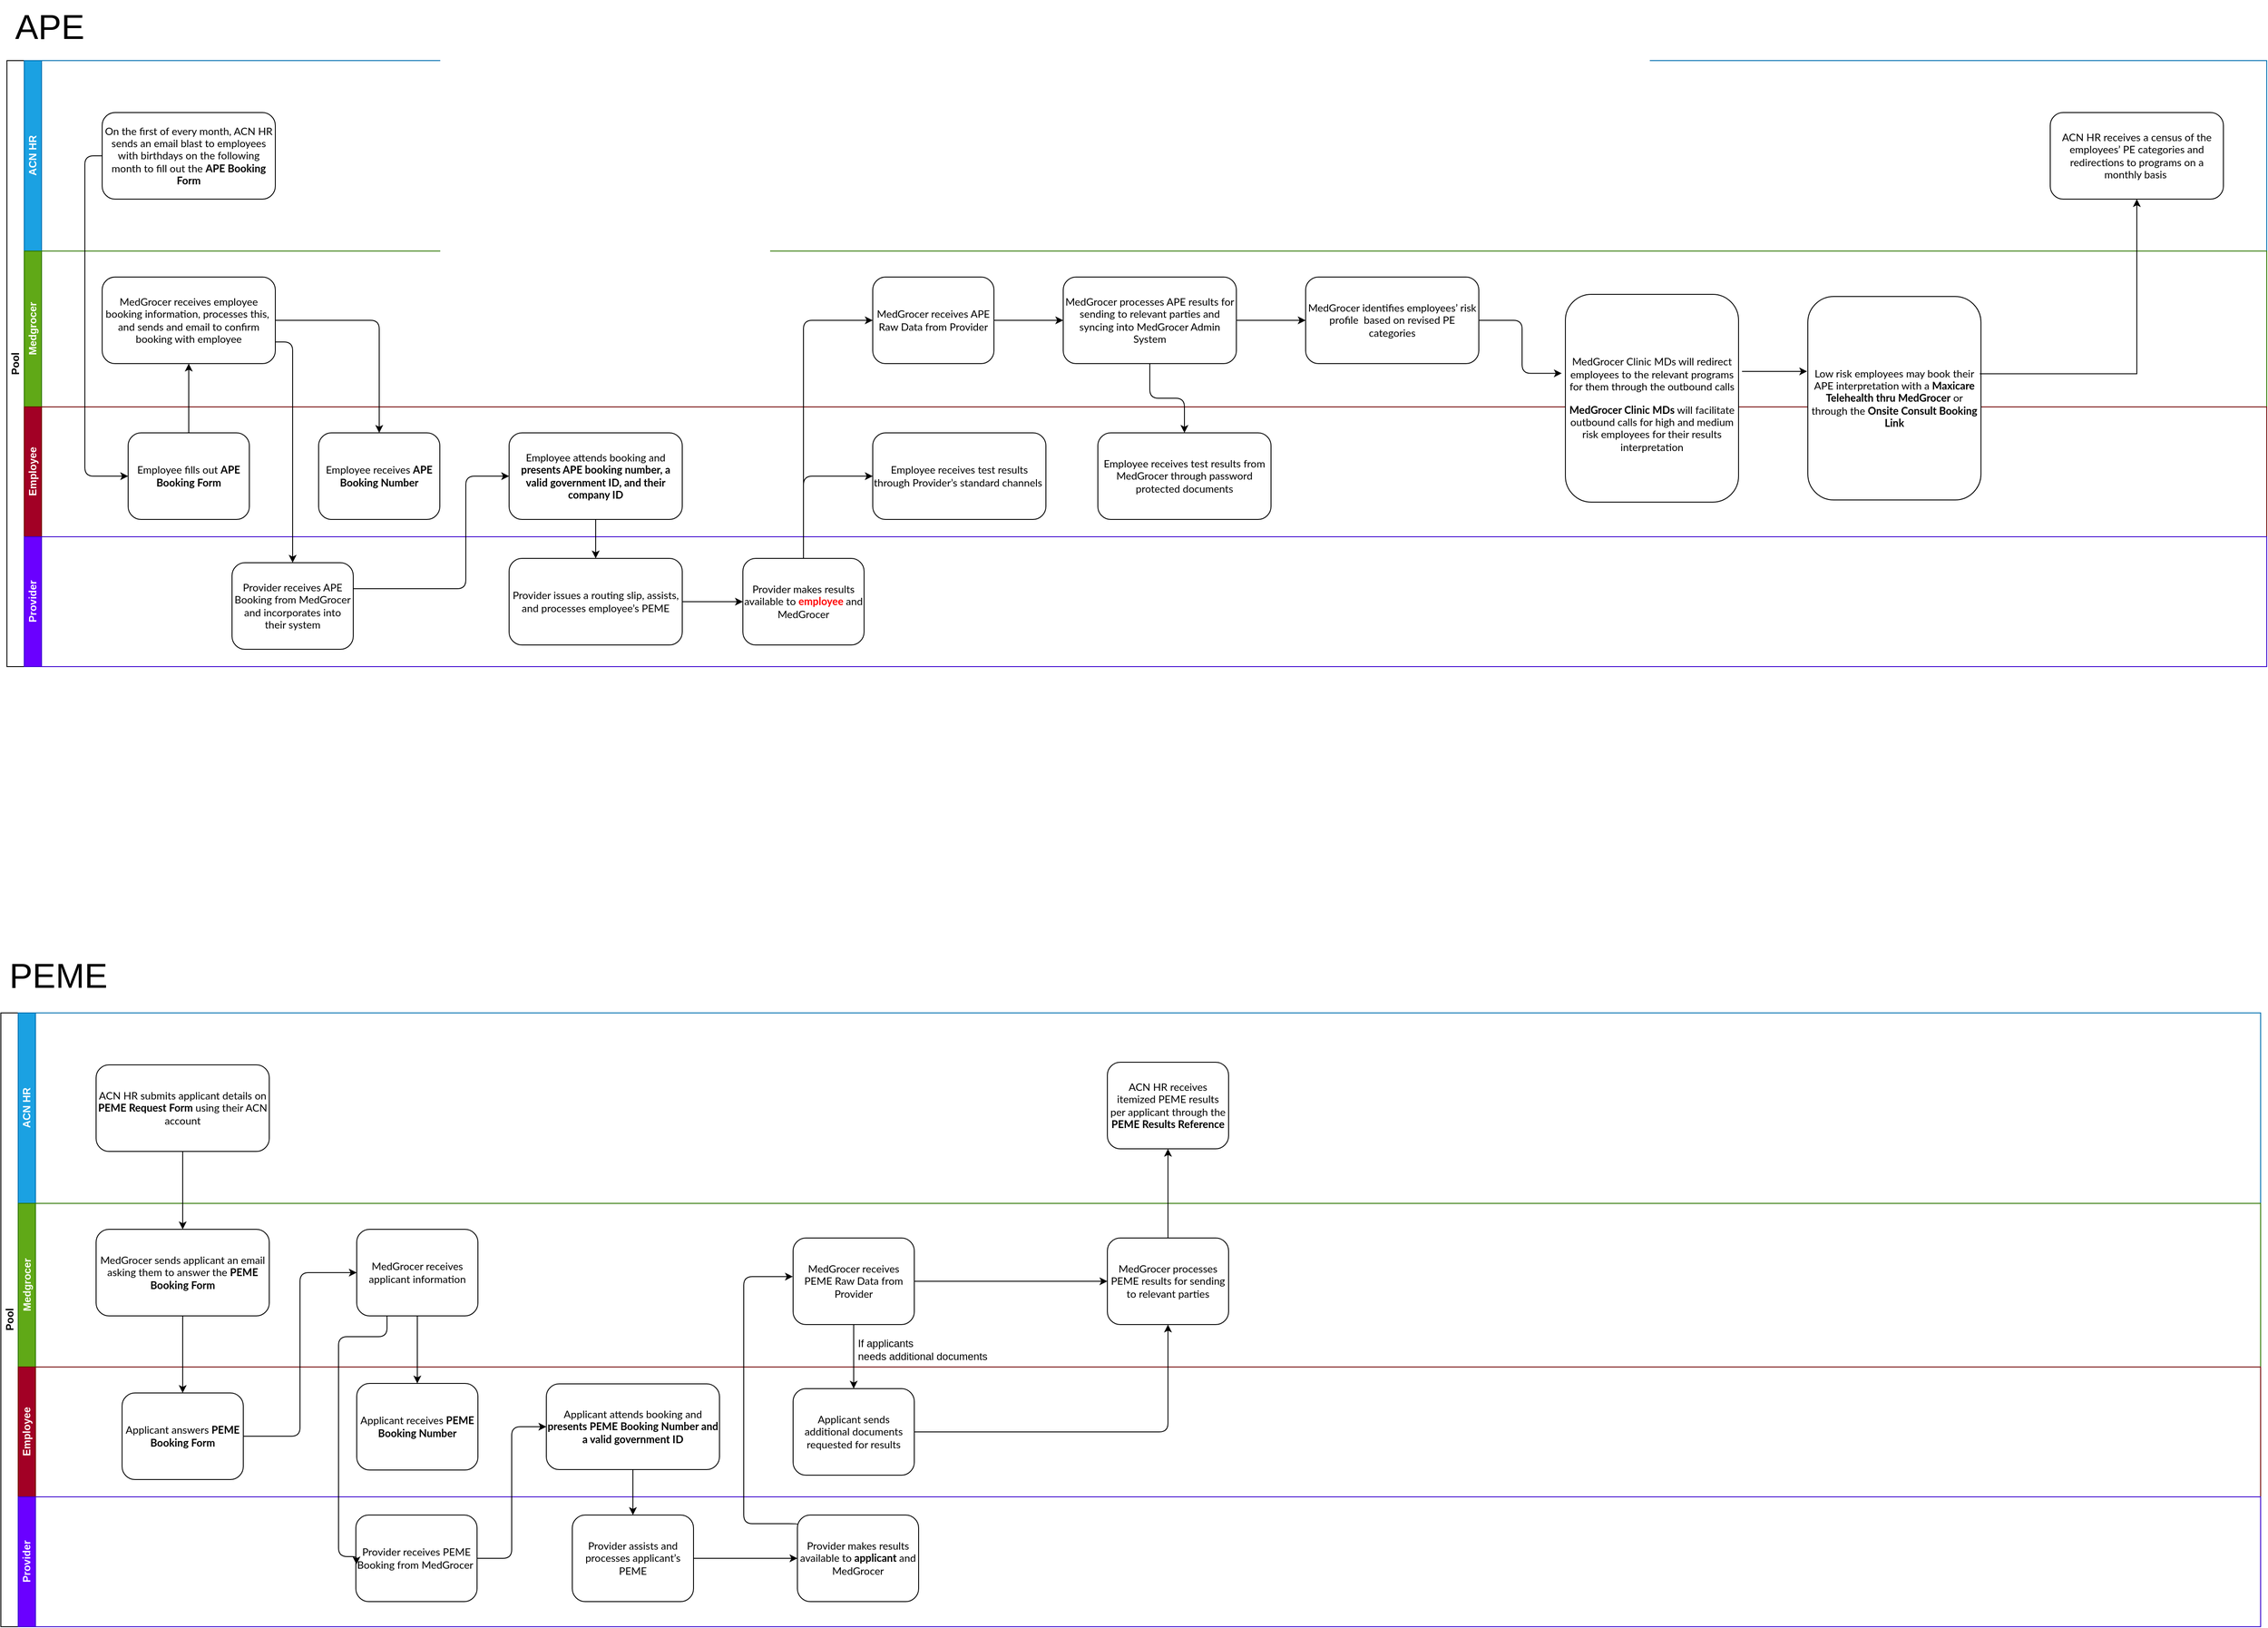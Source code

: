 <mxfile version="22.1.17" type="device">
  <diagram name="Page-1" id="T79jQx63mhFErR72Ngjj">
    <mxGraphModel dx="3471" dy="3274" grid="0" gridSize="10" guides="1" tooltips="1" connect="1" arrows="1" fold="1" page="0" pageScale="1" pageWidth="1100" pageHeight="850" math="0" shadow="0">
      <root>
        <mxCell id="0" />
        <mxCell id="1" parent="0" />
        <mxCell id="1LS25auxxgMVksMe1yez-5" value="Pool" style="swimlane;html=1;childLayout=stackLayout;resizeParent=1;resizeParentMax=0;horizontal=0;startSize=20;horizontalStack=0;whiteSpace=wrap;" vertex="1" parent="1">
          <mxGeometry x="248" y="-425" width="2610" height="700" as="geometry">
            <mxRectangle x="260" y="170" width="40" height="60" as="alternateBounds" />
          </mxGeometry>
        </mxCell>
        <mxCell id="1LS25auxxgMVksMe1yez-6" value="ACN HR" style="swimlane;html=1;startSize=20;horizontal=0;fillColor=#1ba1e2;strokeColor=#006EAF;fontColor=#ffffff;" vertex="1" parent="1LS25auxxgMVksMe1yez-5">
          <mxGeometry x="20" width="2590" height="220" as="geometry" />
        </mxCell>
        <mxCell id="1LS25auxxgMVksMe1yez-15" value="&lt;p style=&quot;line-height:1.2;margin-top:0pt;margin-bottom:0pt;&quot; dir=&quot;ltr&quot;&gt;&lt;/p&gt;&lt;div&gt;&lt;/div&gt;&lt;span style=&quot;font-size: 9pt; font-family: Lato, sans-serif; background-color: transparent; font-variant-numeric: normal; font-variant-east-asian: normal; font-variant-alternates: normal; font-variant-position: normal; vertical-align: baseline;&quot;&gt;On the first of every month, ACN HR sends an email blast to employees with birthdays on the following month to fill out the &lt;/span&gt;&lt;span style=&quot;font-size: 9pt; font-family: Lato, sans-serif; background-color: transparent; font-weight: 700; font-variant-numeric: normal; font-variant-east-asian: normal; font-variant-alternates: normal; font-variant-position: normal; vertical-align: baseline;&quot;&gt;APE Booking Form&lt;/span&gt;&lt;span id=&quot;docs-internal-guid-883c5b11-7fff-81fe-d9ad-dc148331fbba&quot;&gt;&lt;/span&gt;" style="rounded=1;whiteSpace=wrap;html=1;" vertex="1" parent="1LS25auxxgMVksMe1yez-6">
          <mxGeometry x="90" y="60" width="200" height="100" as="geometry" />
        </mxCell>
        <mxCell id="1LS25auxxgMVksMe1yez-45" value="&lt;p style=&quot;line-height:1.2;margin-top:0pt;margin-bottom:0pt;&quot; dir=&quot;ltr&quot;&gt;&lt;/p&gt;&lt;div&gt;&lt;/div&gt;&lt;p style=&quot;line-height:1.2;margin-top:0pt;margin-bottom:0pt;&quot; dir=&quot;ltr&quot;&gt;&lt;/p&gt;&lt;div&gt;&lt;/div&gt;&lt;p style=&quot;line-height:1.2;margin-top:0pt;margin-bottom:0pt;&quot; dir=&quot;ltr&quot;&gt;&lt;/p&gt;&lt;div&gt;&lt;/div&gt;&lt;span style=&quot;font-size: 9pt; font-family: Lato, sans-serif; background-color: transparent; font-variant-numeric: normal; font-variant-east-asian: normal; font-variant-alternates: normal; font-variant-position: normal; vertical-align: baseline;&quot;&gt;ACN HR receives a census of the employees’ PE categories and redirections to programs on a monthly basis&amp;nbsp;&lt;/span&gt;&lt;span id=&quot;docs-internal-guid-883c5b11-7fff-81fe-d9ad-dc148331fbba&quot;&gt;&lt;/span&gt;" style="rounded=1;whiteSpace=wrap;html=1;" vertex="1" parent="1LS25auxxgMVksMe1yez-6">
          <mxGeometry x="2340" y="60" width="200" height="100" as="geometry" />
        </mxCell>
        <mxCell id="1LS25auxxgMVksMe1yez-7" value="Medgrocer&lt;br&gt;" style="swimlane;html=1;startSize=20;horizontal=0;fillColor=#60a917;fontColor=#ffffff;strokeColor=#2D7600;" vertex="1" parent="1LS25auxxgMVksMe1yez-5">
          <mxGeometry x="20" y="220" width="2590" height="180" as="geometry" />
        </mxCell>
        <mxCell id="1LS25auxxgMVksMe1yez-17" value="&lt;p style=&quot;line-height:1.2;margin-top:0pt;margin-bottom:0pt;&quot; dir=&quot;ltr&quot;&gt;&lt;/p&gt;&lt;div&gt;&lt;/div&gt;&lt;p style=&quot;line-height:1.2;margin-top:0pt;margin-bottom:0pt;&quot; dir=&quot;ltr&quot;&gt;&lt;/p&gt;&lt;div&gt;&lt;/div&gt;&lt;p style=&quot;line-height:1.2;margin-top:0pt;margin-bottom:0pt;&quot; dir=&quot;ltr&quot;&gt;&lt;/p&gt;&lt;div&gt;&lt;/div&gt;&lt;span style=&quot;font-size: 9pt; font-family: Lato, sans-serif; background-color: transparent; font-variant-numeric: normal; font-variant-east-asian: normal; font-variant-alternates: normal; font-variant-position: normal; vertical-align: baseline;&quot;&gt;MedGrocer receives employee booking information, processes this,&amp;nbsp; and sends and email to confirm booking with employee&lt;/span&gt;&lt;span id=&quot;docs-internal-guid-883c5b11-7fff-81fe-d9ad-dc148331fbba&quot;&gt;&lt;/span&gt;" style="rounded=1;whiteSpace=wrap;html=1;" vertex="1" parent="1LS25auxxgMVksMe1yez-7">
          <mxGeometry x="90" y="30" width="200" height="100" as="geometry" />
        </mxCell>
        <mxCell id="1LS25auxxgMVksMe1yez-38" style="edgeStyle=orthogonalEdgeStyle;rounded=0;orthogonalLoop=1;jettySize=auto;html=1;entryX=0;entryY=0.5;entryDx=0;entryDy=0;" edge="1" parent="1LS25auxxgMVksMe1yez-7" source="1LS25auxxgMVksMe1yez-33" target="1LS25auxxgMVksMe1yez-34">
          <mxGeometry relative="1" as="geometry" />
        </mxCell>
        <mxCell id="1LS25auxxgMVksMe1yez-33" value="&lt;p style=&quot;line-height:1.2;margin-top:0pt;margin-bottom:0pt;&quot; dir=&quot;ltr&quot;&gt;&lt;/p&gt;&lt;div&gt;&lt;/div&gt;&lt;p style=&quot;line-height:1.2;margin-top:0pt;margin-bottom:0pt;&quot; dir=&quot;ltr&quot;&gt;&lt;/p&gt;&lt;div&gt;&lt;/div&gt;&lt;p style=&quot;line-height:1.2;margin-top:0pt;margin-bottom:0pt;&quot; dir=&quot;ltr&quot;&gt;&lt;/p&gt;&lt;div&gt;&lt;/div&gt;&lt;p style=&quot;line-height:1.2;margin-top:0pt;margin-bottom:0pt;&quot; dir=&quot;ltr&quot;&gt;&lt;/p&gt;&lt;div&gt;&lt;/div&gt;&lt;p style=&quot;line-height:1.2;margin-top:0pt;margin-bottom:0pt;&quot; dir=&quot;ltr&quot;&gt;&lt;/p&gt;&lt;div&gt;&lt;/div&gt;&lt;span style=&quot;font-size: 9pt; font-family: Lato, sans-serif; background-color: transparent; font-variant-numeric: normal; font-variant-east-asian: normal; font-variant-alternates: normal; font-variant-position: normal; vertical-align: baseline;&quot;&gt;MedGrocer receives APE Raw Data from Provider&lt;/span&gt;&lt;span id=&quot;docs-internal-guid-f7be8a03-7fff-7177-c28d-d922c63cb34c&quot;&gt;&lt;br&gt;&lt;/span&gt;" style="rounded=1;whiteSpace=wrap;html=1;" vertex="1" parent="1LS25auxxgMVksMe1yez-7">
          <mxGeometry x="980" y="30" width="140" height="100" as="geometry" />
        </mxCell>
        <mxCell id="1LS25auxxgMVksMe1yez-42" style="edgeStyle=orthogonalEdgeStyle;rounded=0;orthogonalLoop=1;jettySize=auto;html=1;entryX=0;entryY=0.5;entryDx=0;entryDy=0;" edge="1" parent="1LS25auxxgMVksMe1yez-7" source="1LS25auxxgMVksMe1yez-34" target="1LS25auxxgMVksMe1yez-41">
          <mxGeometry relative="1" as="geometry" />
        </mxCell>
        <mxCell id="1LS25auxxgMVksMe1yez-34" value="&lt;p style=&quot;line-height:1.2;margin-top:0pt;margin-bottom:0pt;&quot; dir=&quot;ltr&quot;&gt;&lt;/p&gt;&lt;div&gt;&lt;/div&gt;&lt;span style=&quot;font-size: 9pt; font-family: Lato, sans-serif; background-color: transparent; font-variant-numeric: normal; font-variant-east-asian: normal; font-variant-alternates: normal; font-variant-position: normal; vertical-align: baseline;&quot;&gt;MedGrocer processes APE results for sending to relevant parties and syncing into MedGrocer Admin System&lt;/span&gt;&lt;span id=&quot;docs-internal-guid-883c5b11-7fff-81fe-d9ad-dc148331fbba&quot;&gt;&lt;/span&gt;" style="rounded=1;whiteSpace=wrap;html=1;" vertex="1" parent="1LS25auxxgMVksMe1yez-7">
          <mxGeometry x="1200" y="30" width="200" height="100" as="geometry" />
        </mxCell>
        <mxCell id="1LS25auxxgMVksMe1yez-41" value="&lt;p style=&quot;line-height:1.2;margin-top:0pt;margin-bottom:0pt;&quot; dir=&quot;ltr&quot;&gt;&lt;/p&gt;&lt;div&gt;&lt;/div&gt;&lt;p style=&quot;line-height:1.2;margin-top:0pt;margin-bottom:0pt;&quot; dir=&quot;ltr&quot;&gt;&lt;/p&gt;&lt;div&gt;&lt;/div&gt;&lt;span style=&quot;font-size: 9pt; font-family: Lato, sans-serif; background-color: transparent; font-variant-numeric: normal; font-variant-east-asian: normal; font-variant-alternates: normal; font-variant-position: normal; vertical-align: baseline;&quot;&gt;MedGrocer identifies employees’ risk profile&amp;nbsp; based on revised PE categories&lt;/span&gt;&lt;span id=&quot;docs-internal-guid-883c5b11-7fff-81fe-d9ad-dc148331fbba&quot;&gt;&lt;/span&gt;" style="rounded=1;whiteSpace=wrap;html=1;" vertex="1" parent="1LS25auxxgMVksMe1yez-7">
          <mxGeometry x="1480" y="30" width="200" height="100" as="geometry" />
        </mxCell>
        <mxCell id="1LS25auxxgMVksMe1yez-8" value="Employee" style="swimlane;html=1;startSize=20;horizontal=0;fillColor=#a20025;fontColor=#ffffff;strokeColor=#6F0000;" vertex="1" parent="1LS25auxxgMVksMe1yez-5">
          <mxGeometry x="20" y="400" width="2590" height="150" as="geometry" />
        </mxCell>
        <mxCell id="1LS25auxxgMVksMe1yez-16" value="&lt;p style=&quot;line-height:1.2;margin-top:0pt;margin-bottom:0pt;&quot; dir=&quot;ltr&quot;&gt;&lt;/p&gt;&lt;div&gt;&lt;/div&gt;&lt;p style=&quot;line-height:1.2;margin-top:0pt;margin-bottom:0pt;&quot; dir=&quot;ltr&quot;&gt;&lt;/p&gt;&lt;div&gt;&lt;/div&gt;&lt;span style=&quot;font-size: 9pt; font-family: Lato, sans-serif; background-color: transparent; font-variant-numeric: normal; font-variant-east-asian: normal; font-variant-alternates: normal; font-variant-position: normal; vertical-align: baseline;&quot;&gt;Employee fills out &lt;/span&gt;&lt;span style=&quot;font-size: 9pt; font-family: Lato, sans-serif; background-color: transparent; font-weight: 700; font-variant-numeric: normal; font-variant-east-asian: normal; font-variant-alternates: normal; font-variant-position: normal; vertical-align: baseline;&quot;&gt;APE Booking Form&lt;/span&gt;&lt;span id=&quot;docs-internal-guid-883c5b11-7fff-81fe-d9ad-dc148331fbba&quot;&gt;&lt;/span&gt;" style="rounded=1;whiteSpace=wrap;html=1;" vertex="1" parent="1LS25auxxgMVksMe1yez-8">
          <mxGeometry x="120" y="30" width="140" height="100" as="geometry" />
        </mxCell>
        <mxCell id="1LS25auxxgMVksMe1yez-22" value="&lt;p style=&quot;line-height:1.2;margin-top:0pt;margin-bottom:0pt;&quot; dir=&quot;ltr&quot;&gt;&lt;/p&gt;&lt;div&gt;&lt;/div&gt;&lt;p style=&quot;line-height:1.2;margin-top:0pt;margin-bottom:0pt;&quot; dir=&quot;ltr&quot;&gt;&lt;/p&gt;&lt;div&gt;&lt;/div&gt;&lt;p style=&quot;line-height:1.2;margin-top:0pt;margin-bottom:0pt;&quot; dir=&quot;ltr&quot;&gt;&lt;/p&gt;&lt;div&gt;&lt;/div&gt;&lt;span style=&quot;font-size: 9pt; font-family: Lato, sans-serif; background-color: transparent; font-variant-numeric: normal; font-variant-east-asian: normal; font-variant-alternates: normal; font-variant-position: normal; vertical-align: baseline;&quot;&gt;Employee receives &lt;/span&gt;&lt;span style=&quot;font-size: 9pt; font-family: Lato, sans-serif; background-color: transparent; font-weight: 700; font-variant-numeric: normal; font-variant-east-asian: normal; font-variant-alternates: normal; font-variant-position: normal; vertical-align: baseline;&quot;&gt;APE Booking Number&lt;/span&gt;&lt;span id=&quot;docs-internal-guid-883c5b11-7fff-81fe-d9ad-dc148331fbba&quot;&gt;&lt;/span&gt;" style="rounded=1;whiteSpace=wrap;html=1;" vertex="1" parent="1LS25auxxgMVksMe1yez-8">
          <mxGeometry x="340" y="30" width="140" height="100" as="geometry" />
        </mxCell>
        <mxCell id="1LS25auxxgMVksMe1yez-26" value="&lt;p style=&quot;line-height:1.2;margin-top:0pt;margin-bottom:0pt;&quot; dir=&quot;ltr&quot;&gt;&lt;/p&gt;&lt;div&gt;&lt;/div&gt;&lt;p style=&quot;line-height:1.2;margin-top:0pt;margin-bottom:0pt;&quot; dir=&quot;ltr&quot;&gt;&lt;/p&gt;&lt;div&gt;&lt;/div&gt;&lt;p style=&quot;line-height:1.2;margin-top:0pt;margin-bottom:0pt;&quot; dir=&quot;ltr&quot;&gt;&lt;/p&gt;&lt;div&gt;&lt;/div&gt;&lt;p style=&quot;line-height:1.2;margin-top:0pt;margin-bottom:0pt;&quot; dir=&quot;ltr&quot;&gt;&lt;/p&gt;&lt;div&gt;&lt;/div&gt;&lt;span style=&quot;font-size: 9pt; font-family: Lato, sans-serif; background-color: transparent; font-variant-numeric: normal; font-variant-east-asian: normal; font-variant-alternates: normal; font-variant-position: normal; vertical-align: baseline;&quot;&gt;Employee attends booking and &lt;/span&gt;&lt;span style=&quot;font-size: 9pt; font-family: Lato, sans-serif; background-color: transparent; font-weight: 700; font-variant-numeric: normal; font-variant-east-asian: normal; font-variant-alternates: normal; font-variant-position: normal; vertical-align: baseline;&quot;&gt;presents APE booking number, a valid government ID, and their company ID&lt;/span&gt;&lt;span id=&quot;docs-internal-guid-883c5b11-7fff-81fe-d9ad-dc148331fbba&quot;&gt;&lt;/span&gt;" style="rounded=1;whiteSpace=wrap;html=1;" vertex="1" parent="1LS25auxxgMVksMe1yez-8">
          <mxGeometry x="560" y="30" width="200" height="100" as="geometry" />
        </mxCell>
        <mxCell id="1LS25auxxgMVksMe1yez-32" value="&lt;p style=&quot;line-height:1.2;margin-top:0pt;margin-bottom:0pt;&quot; dir=&quot;ltr&quot;&gt;&lt;/p&gt;&lt;div&gt;&lt;/div&gt;&lt;span style=&quot;font-size: 9pt; font-family: Lato, sans-serif; background-color: transparent; font-variant-numeric: normal; font-variant-east-asian: normal; font-variant-alternates: normal; font-variant-position: normal; vertical-align: baseline;&quot;&gt;Employee receives test results through Provider’s standard channels&amp;nbsp;&lt;/span&gt;&lt;span id=&quot;docs-internal-guid-883c5b11-7fff-81fe-d9ad-dc148331fbba&quot;&gt;&lt;br&gt;&lt;/span&gt;" style="rounded=1;whiteSpace=wrap;html=1;" vertex="1" parent="1LS25auxxgMVksMe1yez-8">
          <mxGeometry x="980" y="30" width="200" height="100" as="geometry" />
        </mxCell>
        <mxCell id="1LS25auxxgMVksMe1yez-35" value="&lt;p style=&quot;line-height:1.2;margin-top:0pt;margin-bottom:0pt;&quot; dir=&quot;ltr&quot;&gt;&lt;/p&gt;&lt;div&gt;&lt;/div&gt;&lt;span style=&quot;font-size: 9pt; font-family: Lato, sans-serif; background-color: transparent; font-variant-numeric: normal; font-variant-east-asian: normal; font-variant-alternates: normal; font-variant-position: normal; vertical-align: baseline;&quot;&gt;Employee receives test results from MedGrocer through password protected documents&lt;/span&gt;&lt;span id=&quot;docs-internal-guid-883c5b11-7fff-81fe-d9ad-dc148331fbba&quot;&gt;&lt;/span&gt;" style="rounded=1;whiteSpace=wrap;html=1;" vertex="1" parent="1LS25auxxgMVksMe1yez-8">
          <mxGeometry x="1240" y="30" width="200" height="100" as="geometry" />
        </mxCell>
        <mxCell id="1LS25auxxgMVksMe1yez-48" style="edgeStyle=orthogonalEdgeStyle;rounded=0;orthogonalLoop=1;jettySize=auto;html=1;exitX=1.02;exitY=0.371;exitDx=0;exitDy=0;exitPerimeter=0;entryX=-0.004;entryY=0.368;entryDx=0;entryDy=0;entryPerimeter=0;" edge="1" parent="1LS25auxxgMVksMe1yez-8" source="1LS25auxxgMVksMe1yez-43" target="1LS25auxxgMVksMe1yez-44">
          <mxGeometry relative="1" as="geometry" />
        </mxCell>
        <mxCell id="1LS25auxxgMVksMe1yez-43" value="&lt;p style=&quot;line-height:1.2;margin-top:0pt;margin-bottom:0pt;&quot; dir=&quot;ltr&quot;&gt;&lt;/p&gt;&lt;div&gt;&lt;/div&gt;&lt;p style=&quot;line-height:1.2;margin-top:0pt;margin-bottom:0pt;&quot; dir=&quot;ltr&quot;&gt;&lt;br&gt;&lt;/p&gt;&lt;p style=&quot;line-height:1.2;margin-top:0pt;margin-bottom:0pt;&quot; dir=&quot;ltr&quot;&gt;&lt;/p&gt;&lt;div&gt;&lt;/div&gt;&lt;span style=&quot;font-size: 9pt; font-family: Lato, sans-serif; background-color: transparent; font-variant-numeric: normal; font-variant-east-asian: normal; font-variant-alternates: normal; font-variant-position: normal; vertical-align: baseline;&quot;&gt;MedGrocer Clinic MDs will redirect employees to the relevant programs for them through the outbound calls&lt;/span&gt;&lt;p&gt;&lt;/p&gt;&lt;span style=&quot;font-size: 9pt; font-family: Lato, sans-serif; background-color: transparent; font-weight: 700; font-variant-numeric: normal; font-variant-east-asian: normal; font-variant-alternates: normal; font-variant-position: normal; vertical-align: baseline;&quot;&gt;MedGrocer Clinic MDs &lt;/span&gt;&lt;span style=&quot;font-size: 9pt; font-family: Lato, sans-serif; background-color: transparent; font-variant-numeric: normal; font-variant-east-asian: normal; font-variant-alternates: normal; font-variant-position: normal; vertical-align: baseline;&quot;&gt;will facilitate outbound calls for high and medium risk employees for their results interpretation&lt;/span&gt;&lt;span id=&quot;docs-internal-guid-883c5b11-7fff-81fe-d9ad-dc148331fbba&quot;&gt;&lt;/span&gt;" style="rounded=1;whiteSpace=wrap;html=1;" vertex="1" parent="1LS25auxxgMVksMe1yez-8">
          <mxGeometry x="1780" y="-130" width="200" height="240" as="geometry" />
        </mxCell>
        <mxCell id="1LS25auxxgMVksMe1yez-44" value="&lt;p style=&quot;line-height:1.2;margin-top:0pt;margin-bottom:0pt;&quot; dir=&quot;ltr&quot;&gt;&lt;/p&gt;&lt;div&gt;&lt;/div&gt;&lt;p style=&quot;line-height:1.2;margin-top:0pt;margin-bottom:0pt;&quot; dir=&quot;ltr&quot;&gt;&lt;/p&gt;&lt;div&gt;&lt;/div&gt;&lt;span style=&quot;font-size: 9pt; font-family: Lato, sans-serif; background-color: transparent; font-variant-numeric: normal; font-variant-east-asian: normal; font-variant-alternates: normal; font-variant-position: normal; vertical-align: baseline;&quot;&gt;Low risk employees may book their APE interpretation with a &lt;/span&gt;&lt;span style=&quot;font-size: 9pt; font-family: Lato, sans-serif; background-color: transparent; font-weight: 700; font-variant-numeric: normal; font-variant-east-asian: normal; font-variant-alternates: normal; font-variant-position: normal; vertical-align: baseline;&quot;&gt;Maxicare Telehealth thru MedGrocer&lt;/span&gt;&lt;span style=&quot;font-size: 9pt; font-family: Lato, sans-serif; background-color: transparent; font-variant-numeric: normal; font-variant-east-asian: normal; font-variant-alternates: normal; font-variant-position: normal; vertical-align: baseline;&quot;&gt; or through the &lt;/span&gt;&lt;span style=&quot;font-size: 9pt; font-family: Lato, sans-serif; background-color: transparent; font-weight: 700; font-variant-numeric: normal; font-variant-east-asian: normal; font-variant-alternates: normal; font-variant-position: normal; vertical-align: baseline;&quot;&gt;Onsite Consult Booking Link&lt;/span&gt;&lt;span id=&quot;docs-internal-guid-883c5b11-7fff-81fe-d9ad-dc148331fbba&quot;&gt;&lt;/span&gt;" style="rounded=1;whiteSpace=wrap;html=1;" vertex="1" parent="1LS25auxxgMVksMe1yez-8">
          <mxGeometry x="2060" y="-127.5" width="200" height="235" as="geometry" />
        </mxCell>
        <mxCell id="1LS25auxxgMVksMe1yez-9" value="Provider" style="swimlane;html=1;startSize=20;horizontal=0;fillColor=#6a00ff;fontColor=#ffffff;strokeColor=#3700CC;" vertex="1" parent="1LS25auxxgMVksMe1yez-5">
          <mxGeometry x="20" y="550" width="2590" height="150" as="geometry" />
        </mxCell>
        <mxCell id="1LS25auxxgMVksMe1yez-24" value="&lt;p style=&quot;line-height:1.2;margin-top:0pt;margin-bottom:0pt;&quot; dir=&quot;ltr&quot;&gt;&lt;/p&gt;&lt;div&gt;&lt;/div&gt;&lt;p style=&quot;line-height:1.2;margin-top:0pt;margin-bottom:0pt;&quot; dir=&quot;ltr&quot;&gt;&lt;/p&gt;&lt;div&gt;&lt;/div&gt;&lt;p style=&quot;line-height:1.2;margin-top:0pt;margin-bottom:0pt;&quot; dir=&quot;ltr&quot;&gt;&lt;/p&gt;&lt;div&gt;&lt;/div&gt;&lt;span style=&quot;font-size: 9pt; font-family: Lato, sans-serif; background-color: transparent; font-variant-numeric: normal; font-variant-east-asian: normal; font-variant-alternates: normal; font-variant-position: normal; vertical-align: baseline;&quot;&gt;Provider receives APE Booking from MedGrocer and incorporates into their system&lt;/span&gt;&lt;span id=&quot;docs-internal-guid-883c5b11-7fff-81fe-d9ad-dc148331fbba&quot;&gt;&lt;/span&gt;" style="rounded=1;whiteSpace=wrap;html=1;" vertex="1" parent="1LS25auxxgMVksMe1yez-9">
          <mxGeometry x="240" y="30" width="140" height="100" as="geometry" />
        </mxCell>
        <mxCell id="1LS25auxxgMVksMe1yez-31" style="edgeStyle=orthogonalEdgeStyle;rounded=0;orthogonalLoop=1;jettySize=auto;html=1;entryX=0;entryY=0.5;entryDx=0;entryDy=0;" edge="1" parent="1LS25auxxgMVksMe1yez-9" source="1LS25auxxgMVksMe1yez-28" target="1LS25auxxgMVksMe1yez-30">
          <mxGeometry relative="1" as="geometry" />
        </mxCell>
        <mxCell id="1LS25auxxgMVksMe1yez-28" value="&lt;p style=&quot;line-height:1.2;margin-top:0pt;margin-bottom:0pt;&quot; dir=&quot;ltr&quot;&gt;&lt;/p&gt;&lt;div&gt;&lt;/div&gt;&lt;p style=&quot;line-height:1.2;margin-top:0pt;margin-bottom:0pt;&quot; dir=&quot;ltr&quot;&gt;&lt;/p&gt;&lt;div&gt;&lt;/div&gt;&lt;p style=&quot;line-height:1.2;margin-top:0pt;margin-bottom:0pt;&quot; dir=&quot;ltr&quot;&gt;&lt;/p&gt;&lt;div&gt;&lt;/div&gt;&lt;p style=&quot;line-height:1.2;margin-top:0pt;margin-bottom:0pt;&quot; dir=&quot;ltr&quot;&gt;&lt;/p&gt;&lt;div&gt;&lt;/div&gt;&lt;p style=&quot;line-height:1.2;margin-top:0pt;margin-bottom:0pt;&quot; dir=&quot;ltr&quot;&gt;&lt;/p&gt;&lt;div&gt;&lt;/div&gt;&lt;span style=&quot;font-size: 9pt; font-family: Lato, sans-serif; background-color: transparent; font-variant-numeric: normal; font-variant-east-asian: normal; font-variant-alternates: normal; font-variant-position: normal; vertical-align: baseline;&quot;&gt;Provider issues a routing slip, assists, and processes employee’s PEME&lt;/span&gt;&lt;span id=&quot;docs-internal-guid-883c5b11-7fff-81fe-d9ad-dc148331fbba&quot;&gt;&lt;br&gt;&lt;/span&gt;" style="rounded=1;whiteSpace=wrap;html=1;" vertex="1" parent="1LS25auxxgMVksMe1yez-9">
          <mxGeometry x="560" y="25" width="200" height="100" as="geometry" />
        </mxCell>
        <mxCell id="1LS25auxxgMVksMe1yez-30" value="&lt;p style=&quot;line-height:1.2;margin-top:0pt;margin-bottom:0pt;&quot; dir=&quot;ltr&quot;&gt;&lt;/p&gt;&lt;div&gt;&lt;/div&gt;&lt;p style=&quot;line-height:1.2;margin-top:0pt;margin-bottom:0pt;&quot; dir=&quot;ltr&quot;&gt;&lt;/p&gt;&lt;div&gt;&lt;/div&gt;&lt;p style=&quot;line-height:1.2;margin-top:0pt;margin-bottom:0pt;&quot; dir=&quot;ltr&quot;&gt;&lt;/p&gt;&lt;div&gt;&lt;/div&gt;&lt;p style=&quot;line-height:1.2;margin-top:0pt;margin-bottom:0pt;&quot; dir=&quot;ltr&quot;&gt;&lt;/p&gt;&lt;div&gt;&lt;/div&gt;&lt;span style=&quot;font-size: 9pt; font-family: Lato, sans-serif; background-color: transparent; font-variant-numeric: normal; font-variant-east-asian: normal; font-variant-alternates: normal; font-variant-position: normal; vertical-align: baseline;&quot;&gt;Provider makes results available to &lt;/span&gt;&lt;span style=&quot;font-size: 9pt; font-family: Lato, sans-serif; color: rgb(255, 0, 0); background-color: transparent; font-weight: 700; font-variant-numeric: normal; font-variant-east-asian: normal; font-variant-alternates: normal; font-variant-position: normal; vertical-align: baseline;&quot;&gt;employee &lt;/span&gt;&lt;span style=&quot;font-size: 9pt; font-family: Lato, sans-serif; background-color: transparent; font-variant-numeric: normal; font-variant-east-asian: normal; font-variant-alternates: normal; font-variant-position: normal; vertical-align: baseline;&quot;&gt;and MedGrocer&lt;/span&gt;" style="rounded=1;whiteSpace=wrap;html=1;" vertex="1" parent="1LS25auxxgMVksMe1yez-9">
          <mxGeometry x="830" y="25" width="140" height="100" as="geometry" />
        </mxCell>
        <mxCell id="1LS25auxxgMVksMe1yez-20" style="edgeStyle=orthogonalEdgeStyle;rounded=1;orthogonalLoop=1;jettySize=auto;html=1;entryX=0;entryY=0.5;entryDx=0;entryDy=0;curved=0;" edge="1" parent="1LS25auxxgMVksMe1yez-5" source="1LS25auxxgMVksMe1yez-15" target="1LS25auxxgMVksMe1yez-16">
          <mxGeometry relative="1" as="geometry">
            <Array as="points">
              <mxPoint x="90" y="110" />
              <mxPoint x="90" y="480" />
            </Array>
          </mxGeometry>
        </mxCell>
        <mxCell id="1LS25auxxgMVksMe1yez-21" style="edgeStyle=orthogonalEdgeStyle;rounded=0;orthogonalLoop=1;jettySize=auto;html=1;entryX=0.5;entryY=1;entryDx=0;entryDy=0;exitX=0.5;exitY=0;exitDx=0;exitDy=0;" edge="1" parent="1LS25auxxgMVksMe1yez-5" source="1LS25auxxgMVksMe1yez-16" target="1LS25auxxgMVksMe1yez-17">
          <mxGeometry relative="1" as="geometry">
            <Array as="points">
              <mxPoint x="210" y="400" />
              <mxPoint x="210" y="400" />
            </Array>
          </mxGeometry>
        </mxCell>
        <mxCell id="1LS25auxxgMVksMe1yez-23" style="edgeStyle=orthogonalEdgeStyle;rounded=1;orthogonalLoop=1;jettySize=auto;html=1;entryX=0.5;entryY=0;entryDx=0;entryDy=0;curved=0;" edge="1" parent="1LS25auxxgMVksMe1yez-5" source="1LS25auxxgMVksMe1yez-17" target="1LS25auxxgMVksMe1yez-22">
          <mxGeometry relative="1" as="geometry" />
        </mxCell>
        <mxCell id="1LS25auxxgMVksMe1yez-25" style="edgeStyle=orthogonalEdgeStyle;rounded=1;orthogonalLoop=1;jettySize=auto;html=1;exitX=1;exitY=0.75;exitDx=0;exitDy=0;entryX=0.5;entryY=0;entryDx=0;entryDy=0;curved=0;" edge="1" parent="1LS25auxxgMVksMe1yez-5" source="1LS25auxxgMVksMe1yez-17" target="1LS25auxxgMVksMe1yez-24">
          <mxGeometry relative="1" as="geometry" />
        </mxCell>
        <mxCell id="1LS25auxxgMVksMe1yez-27" style="edgeStyle=orthogonalEdgeStyle;rounded=1;orthogonalLoop=1;jettySize=auto;html=1;entryX=0;entryY=0.5;entryDx=0;entryDy=0;curved=0;" edge="1" parent="1LS25auxxgMVksMe1yez-5" source="1LS25auxxgMVksMe1yez-24" target="1LS25auxxgMVksMe1yez-26">
          <mxGeometry relative="1" as="geometry">
            <Array as="points">
              <mxPoint x="530" y="610" />
              <mxPoint x="530" y="480" />
            </Array>
          </mxGeometry>
        </mxCell>
        <mxCell id="1LS25auxxgMVksMe1yez-29" style="edgeStyle=orthogonalEdgeStyle;rounded=0;orthogonalLoop=1;jettySize=auto;html=1;" edge="1" parent="1LS25auxxgMVksMe1yez-5" source="1LS25auxxgMVksMe1yez-26" target="1LS25auxxgMVksMe1yez-28">
          <mxGeometry relative="1" as="geometry" />
        </mxCell>
        <mxCell id="1LS25auxxgMVksMe1yez-36" style="edgeStyle=orthogonalEdgeStyle;rounded=1;orthogonalLoop=1;jettySize=auto;html=1;entryX=0;entryY=0.5;entryDx=0;entryDy=0;curved=0;" edge="1" parent="1LS25auxxgMVksMe1yez-5" source="1LS25auxxgMVksMe1yez-30" target="1LS25auxxgMVksMe1yez-32">
          <mxGeometry relative="1" as="geometry">
            <Array as="points">
              <mxPoint x="920" y="480" />
            </Array>
          </mxGeometry>
        </mxCell>
        <mxCell id="1LS25auxxgMVksMe1yez-37" style="edgeStyle=orthogonalEdgeStyle;rounded=1;orthogonalLoop=1;jettySize=auto;html=1;entryX=0;entryY=0.5;entryDx=0;entryDy=0;curved=0;" edge="1" parent="1LS25auxxgMVksMe1yez-5" source="1LS25auxxgMVksMe1yez-30" target="1LS25auxxgMVksMe1yez-33">
          <mxGeometry relative="1" as="geometry">
            <Array as="points">
              <mxPoint x="920" y="300" />
            </Array>
          </mxGeometry>
        </mxCell>
        <mxCell id="1LS25auxxgMVksMe1yez-40" style="edgeStyle=orthogonalEdgeStyle;rounded=1;orthogonalLoop=1;jettySize=auto;html=1;entryX=0.5;entryY=0;entryDx=0;entryDy=0;curved=0;" edge="1" parent="1LS25auxxgMVksMe1yez-5" source="1LS25auxxgMVksMe1yez-34" target="1LS25auxxgMVksMe1yez-35">
          <mxGeometry relative="1" as="geometry">
            <Array as="points">
              <mxPoint x="1320" y="390" />
              <mxPoint x="1360" y="390" />
            </Array>
          </mxGeometry>
        </mxCell>
        <mxCell id="1LS25auxxgMVksMe1yez-46" style="edgeStyle=orthogonalEdgeStyle;rounded=0;orthogonalLoop=1;jettySize=auto;html=1;entryX=0.5;entryY=1;entryDx=0;entryDy=0;exitX=0.993;exitY=0.38;exitDx=0;exitDy=0;exitPerimeter=0;" edge="1" parent="1LS25auxxgMVksMe1yez-5" source="1LS25auxxgMVksMe1yez-44" target="1LS25auxxgMVksMe1yez-45">
          <mxGeometry relative="1" as="geometry" />
        </mxCell>
        <mxCell id="1LS25auxxgMVksMe1yez-47" style="edgeStyle=orthogonalEdgeStyle;rounded=1;orthogonalLoop=1;jettySize=auto;html=1;entryX=-0.021;entryY=0.38;entryDx=0;entryDy=0;entryPerimeter=0;curved=0;" edge="1" parent="1LS25auxxgMVksMe1yez-5" source="1LS25auxxgMVksMe1yez-41" target="1LS25auxxgMVksMe1yez-43">
          <mxGeometry relative="1" as="geometry" />
        </mxCell>
        <mxCell id="1LS25auxxgMVksMe1yez-50" value="Pool" style="swimlane;html=1;childLayout=stackLayout;resizeParent=1;resizeParentMax=0;horizontal=0;startSize=20;horizontalStack=0;whiteSpace=wrap;" vertex="1" parent="1">
          <mxGeometry x="241" y="675" width="2610" height="709" as="geometry">
            <mxRectangle x="260" y="170" width="40" height="60" as="alternateBounds" />
          </mxGeometry>
        </mxCell>
        <mxCell id="1LS25auxxgMVksMe1yez-51" value="ACN HR" style="swimlane;html=1;startSize=20;horizontal=0;fillColor=#1ba1e2;strokeColor=#006EAF;fontColor=#ffffff;" vertex="1" parent="1LS25auxxgMVksMe1yez-50">
          <mxGeometry x="20" width="2590" height="220" as="geometry" />
        </mxCell>
        <mxCell id="1LS25auxxgMVksMe1yez-52" value="&lt;p style=&quot;line-height:1.2;margin-top:0pt;margin-bottom:0pt;&quot; dir=&quot;ltr&quot;&gt;&lt;/p&gt;&lt;div&gt;&lt;/div&gt;&lt;p style=&quot;line-height:1.2;margin-top:0pt;margin-bottom:0pt;&quot; dir=&quot;ltr&quot;&gt;&lt;/p&gt;&lt;div&gt;&lt;/div&gt;&lt;span style=&quot;font-size: 9pt; font-family: Lato, sans-serif; background-color: transparent; font-variant-numeric: normal; font-variant-east-asian: normal; font-variant-alternates: normal; font-variant-position: normal; vertical-align: baseline;&quot;&gt;ACN HR submits applicant details on &lt;/span&gt;&lt;span style=&quot;font-size: 9pt; font-family: Lato, sans-serif; background-color: transparent; font-weight: 700; font-variant-numeric: normal; font-variant-east-asian: normal; font-variant-alternates: normal; font-variant-position: normal; vertical-align: baseline;&quot;&gt;PEME Request Form &lt;/span&gt;&lt;span style=&quot;font-size: 9pt; font-family: Lato, sans-serif; background-color: transparent; font-variant-numeric: normal; font-variant-east-asian: normal; font-variant-alternates: normal; font-variant-position: normal; vertical-align: baseline;&quot;&gt;using their ACN account&lt;/span&gt;&lt;span id=&quot;docs-internal-guid-883c5b11-7fff-81fe-d9ad-dc148331fbba&quot;&gt;&lt;/span&gt;" style="rounded=1;whiteSpace=wrap;html=1;" vertex="1" parent="1LS25auxxgMVksMe1yez-51">
          <mxGeometry x="90" y="60" width="200" height="100" as="geometry" />
        </mxCell>
        <mxCell id="1LS25auxxgMVksMe1yez-111" value="&lt;p style=&quot;line-height:1.2;margin-top:0pt;margin-bottom:0pt;&quot; dir=&quot;ltr&quot;&gt;&lt;/p&gt;&lt;div&gt;&lt;/div&gt;&lt;p style=&quot;line-height:1.2;margin-top:0pt;margin-bottom:0pt;&quot; dir=&quot;ltr&quot;&gt;&lt;/p&gt;&lt;div&gt;&lt;/div&gt;&lt;p style=&quot;line-height:1.2;margin-top:0pt;margin-bottom:0pt;&quot; dir=&quot;ltr&quot;&gt;&lt;/p&gt;&lt;div&gt;&lt;/div&gt;&lt;p style=&quot;line-height:1.2;margin-top:0pt;margin-bottom:0pt;&quot; dir=&quot;ltr&quot;&gt;&lt;/p&gt;&lt;div&gt;&lt;/div&gt;&lt;p style=&quot;line-height:1.2;margin-top:0pt;margin-bottom:0pt;&quot; dir=&quot;ltr&quot;&gt;&lt;/p&gt;&lt;div&gt;&lt;/div&gt;&lt;p style=&quot;line-height:1.2;margin-top:0pt;margin-bottom:0pt;&quot; dir=&quot;ltr&quot;&gt;&lt;/p&gt;&lt;div&gt;&lt;/div&gt;&lt;p style=&quot;line-height:1.2;margin-top:0pt;margin-bottom:0pt;&quot; dir=&quot;ltr&quot;&gt;&lt;/p&gt;&lt;div&gt;&lt;/div&gt;&lt;p style=&quot;line-height:1.2;margin-top:0pt;margin-bottom:0pt;&quot; dir=&quot;ltr&quot;&gt;&lt;/p&gt;&lt;div&gt;&lt;/div&gt;&lt;span style=&quot;font-size: 9pt; font-family: Lato, sans-serif; background-color: transparent; font-variant-numeric: normal; font-variant-east-asian: normal; font-variant-alternates: normal; font-variant-position: normal; vertical-align: baseline;&quot;&gt;ACN HR receives itemized PEME results per applicant through the &lt;/span&gt;&lt;span style=&quot;font-size: 9pt; font-family: Lato, sans-serif; background-color: transparent; font-weight: 700; font-variant-numeric: normal; font-variant-east-asian: normal; font-variant-alternates: normal; font-variant-position: normal; vertical-align: baseline;&quot;&gt;PEME Results Reference&lt;/span&gt;&lt;span id=&quot;docs-internal-guid-883c5b11-7fff-81fe-d9ad-dc148331fbba&quot;&gt;&lt;/span&gt;" style="rounded=1;whiteSpace=wrap;html=1;" vertex="1" parent="1LS25auxxgMVksMe1yez-51">
          <mxGeometry x="1258" y="57" width="140" height="100" as="geometry" />
        </mxCell>
        <mxCell id="1LS25auxxgMVksMe1yez-54" value="Medgrocer&lt;br&gt;" style="swimlane;html=1;startSize=20;horizontal=0;fillColor=#60a917;fontColor=#ffffff;strokeColor=#2D7600;" vertex="1" parent="1LS25auxxgMVksMe1yez-50">
          <mxGeometry x="20" y="220" width="2590" height="189" as="geometry" />
        </mxCell>
        <mxCell id="1LS25auxxgMVksMe1yez-55" value="&lt;p style=&quot;line-height:1.2;margin-top:0pt;margin-bottom:0pt;&quot; dir=&quot;ltr&quot;&gt;&lt;/p&gt;&lt;div&gt;&lt;/div&gt;&lt;p style=&quot;line-height:1.2;margin-top:0pt;margin-bottom:0pt;&quot; dir=&quot;ltr&quot;&gt;&lt;/p&gt;&lt;div&gt;&lt;/div&gt;&lt;p style=&quot;line-height:1.2;margin-top:0pt;margin-bottom:0pt;&quot; dir=&quot;ltr&quot;&gt;&lt;/p&gt;&lt;div&gt;&lt;/div&gt;&lt;p style=&quot;line-height:1.2;margin-top:0pt;margin-bottom:0pt;&quot; dir=&quot;ltr&quot;&gt;&lt;/p&gt;&lt;div&gt;&lt;/div&gt;&lt;span style=&quot;font-size: 9pt; font-family: Lato, sans-serif; background-color: transparent; font-variant-numeric: normal; font-variant-east-asian: normal; font-variant-alternates: normal; font-variant-position: normal; vertical-align: baseline;&quot;&gt;MedGrocer sends applicant an email asking them to answer the &lt;/span&gt;&lt;span style=&quot;font-size: 9pt; font-family: Lato, sans-serif; background-color: transparent; font-weight: 700; font-variant-numeric: normal; font-variant-east-asian: normal; font-variant-alternates: normal; font-variant-position: normal; vertical-align: baseline;&quot;&gt;PEME Booking Form&lt;/span&gt;&lt;span id=&quot;docs-internal-guid-883c5b11-7fff-81fe-d9ad-dc148331fbba&quot;&gt;&lt;/span&gt;" style="rounded=1;whiteSpace=wrap;html=1;" vertex="1" parent="1LS25auxxgMVksMe1yez-54">
          <mxGeometry x="90" y="30" width="200" height="100" as="geometry" />
        </mxCell>
        <mxCell id="1LS25auxxgMVksMe1yez-63" value="&lt;p style=&quot;line-height:1.2;margin-top:0pt;margin-bottom:0pt;&quot; dir=&quot;ltr&quot;&gt;&lt;/p&gt;&lt;div&gt;&lt;/div&gt;&lt;p style=&quot;line-height:1.2;margin-top:0pt;margin-bottom:0pt;&quot; dir=&quot;ltr&quot;&gt;&lt;/p&gt;&lt;div&gt;&lt;/div&gt;&lt;p style=&quot;line-height:1.2;margin-top:0pt;margin-bottom:0pt;&quot; dir=&quot;ltr&quot;&gt;&lt;/p&gt;&lt;div&gt;&lt;/div&gt;&lt;p style=&quot;line-height:1.2;margin-top:0pt;margin-bottom:0pt;&quot; dir=&quot;ltr&quot;&gt;&lt;/p&gt;&lt;div&gt;&lt;/div&gt;&lt;span style=&quot;font-size: 9pt; font-family: Lato, sans-serif; background-color: transparent; font-variant-numeric: normal; font-variant-east-asian: normal; font-variant-alternates: normal; font-variant-position: normal; vertical-align: baseline;&quot;&gt;MedGrocer receives applicant information&lt;/span&gt;&lt;span id=&quot;docs-internal-guid-883c5b11-7fff-81fe-d9ad-dc148331fbba&quot;&gt;&lt;/span&gt;" style="rounded=1;whiteSpace=wrap;html=1;" vertex="1" parent="1LS25auxxgMVksMe1yez-54">
          <mxGeometry x="391" y="30" width="140" height="100" as="geometry" />
        </mxCell>
        <mxCell id="1LS25auxxgMVksMe1yez-110" style="edgeStyle=orthogonalEdgeStyle;rounded=0;orthogonalLoop=1;jettySize=auto;html=1;" edge="1" parent="1LS25auxxgMVksMe1yez-54" source="1LS25auxxgMVksMe1yez-105" target="1LS25auxxgMVksMe1yez-109">
          <mxGeometry relative="1" as="geometry" />
        </mxCell>
        <mxCell id="1LS25auxxgMVksMe1yez-105" value="&lt;p style=&quot;line-height:1.2;margin-top:0pt;margin-bottom:0pt;&quot; dir=&quot;ltr&quot;&gt;&lt;/p&gt;&lt;div&gt;&lt;/div&gt;&lt;p style=&quot;line-height:1.2;margin-top:0pt;margin-bottom:0pt;&quot; dir=&quot;ltr&quot;&gt;&lt;/p&gt;&lt;div&gt;&lt;/div&gt;&lt;p style=&quot;line-height:1.2;margin-top:0pt;margin-bottom:0pt;&quot; dir=&quot;ltr&quot;&gt;&lt;/p&gt;&lt;div&gt;&lt;/div&gt;&lt;p style=&quot;line-height:1.2;margin-top:0pt;margin-bottom:0pt;&quot; dir=&quot;ltr&quot;&gt;&lt;/p&gt;&lt;div&gt;&lt;/div&gt;&lt;p style=&quot;line-height:1.2;margin-top:0pt;margin-bottom:0pt;&quot; dir=&quot;ltr&quot;&gt;&lt;/p&gt;&lt;div&gt;&lt;/div&gt;&lt;p style=&quot;line-height:1.2;margin-top:0pt;margin-bottom:0pt;&quot; dir=&quot;ltr&quot;&gt;&lt;/p&gt;&lt;div&gt;&lt;/div&gt;&lt;span style=&quot;font-size: 9pt; font-family: Lato, sans-serif; background-color: transparent; font-variant-numeric: normal; font-variant-east-asian: normal; font-variant-alternates: normal; font-variant-position: normal; vertical-align: baseline;&quot;&gt;MedGrocer receives PEME Raw Data from Provider&lt;/span&gt;&lt;span id=&quot;docs-internal-guid-883c5b11-7fff-81fe-d9ad-dc148331fbba&quot;&gt;&lt;/span&gt;" style="rounded=1;whiteSpace=wrap;html=1;" vertex="1" parent="1LS25auxxgMVksMe1yez-54">
          <mxGeometry x="895" y="40" width="140" height="100" as="geometry" />
        </mxCell>
        <mxCell id="1LS25auxxgMVksMe1yez-109" value="&lt;p style=&quot;line-height:1.2;margin-top:0pt;margin-bottom:0pt;&quot; dir=&quot;ltr&quot;&gt;&lt;/p&gt;&lt;div&gt;&lt;/div&gt;&lt;p style=&quot;line-height:1.2;margin-top:0pt;margin-bottom:0pt;&quot; dir=&quot;ltr&quot;&gt;&lt;/p&gt;&lt;div&gt;&lt;/div&gt;&lt;p style=&quot;line-height:1.2;margin-top:0pt;margin-bottom:0pt;&quot; dir=&quot;ltr&quot;&gt;&lt;/p&gt;&lt;div&gt;&lt;/div&gt;&lt;p style=&quot;line-height:1.2;margin-top:0pt;margin-bottom:0pt;&quot; dir=&quot;ltr&quot;&gt;&lt;/p&gt;&lt;div&gt;&lt;/div&gt;&lt;p style=&quot;line-height:1.2;margin-top:0pt;margin-bottom:0pt;&quot; dir=&quot;ltr&quot;&gt;&lt;/p&gt;&lt;div&gt;&lt;/div&gt;&lt;p style=&quot;line-height:1.2;margin-top:0pt;margin-bottom:0pt;&quot; dir=&quot;ltr&quot;&gt;&lt;/p&gt;&lt;div&gt;&lt;/div&gt;&lt;p style=&quot;line-height:1.2;margin-top:0pt;margin-bottom:0pt;&quot; dir=&quot;ltr&quot;&gt;&lt;/p&gt;&lt;div&gt;&lt;/div&gt;&lt;span style=&quot;font-size: 9pt; font-family: Lato, sans-serif; background-color: transparent; font-variant-numeric: normal; font-variant-east-asian: normal; font-variant-alternates: normal; font-variant-position: normal; vertical-align: baseline;&quot;&gt;MedGrocer processes PEME results for sending to relevant parties&lt;/span&gt;&lt;span id=&quot;docs-internal-guid-883c5b11-7fff-81fe-d9ad-dc148331fbba&quot;&gt;&lt;/span&gt;" style="rounded=1;whiteSpace=wrap;html=1;" vertex="1" parent="1LS25auxxgMVksMe1yez-54">
          <mxGeometry x="1258" y="40" width="140" height="100" as="geometry" />
        </mxCell>
        <mxCell id="1LS25auxxgMVksMe1yez-117" value="If applicants &lt;br&gt;needs additional documents" style="text;html=1;align=left;verticalAlign=middle;resizable=0;points=[];autosize=1;strokeColor=none;fillColor=none;" vertex="1" parent="1LS25auxxgMVksMe1yez-54">
          <mxGeometry x="968" y="148" width="167" height="41" as="geometry" />
        </mxCell>
        <mxCell id="1LS25auxxgMVksMe1yez-61" value="Employee" style="swimlane;html=1;startSize=20;horizontal=0;fillColor=#a20025;fontColor=#ffffff;strokeColor=#6F0000;" vertex="1" parent="1LS25auxxgMVksMe1yez-50">
          <mxGeometry x="20" y="409" width="2590" height="150" as="geometry" />
        </mxCell>
        <mxCell id="1LS25auxxgMVksMe1yez-62" value="&lt;p style=&quot;line-height:1.2;margin-top:0pt;margin-bottom:0pt;&quot; dir=&quot;ltr&quot;&gt;&lt;/p&gt;&lt;div&gt;&lt;/div&gt;&lt;p style=&quot;line-height:1.2;margin-top:0pt;margin-bottom:0pt;&quot; dir=&quot;ltr&quot;&gt;&lt;/p&gt;&lt;div&gt;&lt;/div&gt;&lt;font face=&quot;Lato, sans-serif&quot;&gt;Applicant answers &lt;b&gt;PEME Booking Form&lt;/b&gt;&lt;/font&gt;&lt;br&gt;&lt;span id=&quot;docs-internal-guid-883c5b11-7fff-81fe-d9ad-dc148331fbba&quot;&gt;&lt;/span&gt;" style="rounded=1;whiteSpace=wrap;html=1;" vertex="1" parent="1LS25auxxgMVksMe1yez-61">
          <mxGeometry x="120" y="30" width="140" height="100" as="geometry" />
        </mxCell>
        <mxCell id="1LS25auxxgMVksMe1yez-71" value="&lt;p style=&quot;line-height:1.2;margin-top:0pt;margin-bottom:0pt;&quot; dir=&quot;ltr&quot;&gt;&lt;/p&gt;&lt;div&gt;&lt;/div&gt;&lt;p style=&quot;line-height:1.2;margin-top:0pt;margin-bottom:0pt;&quot; dir=&quot;ltr&quot;&gt;&lt;/p&gt;&lt;div&gt;&lt;/div&gt;&lt;p style=&quot;line-height:1.2;margin-top:0pt;margin-bottom:0pt;&quot; dir=&quot;ltr&quot;&gt;&lt;/p&gt;&lt;div&gt;&lt;/div&gt;&lt;p style=&quot;line-height:1.2;margin-top:0pt;margin-bottom:0pt;&quot; dir=&quot;ltr&quot;&gt;&lt;/p&gt;&lt;div&gt;&lt;/div&gt;&lt;span style=&quot;font-size: 9pt; font-family: Lato, sans-serif; background-color: transparent; font-variant-numeric: normal; font-variant-east-asian: normal; font-variant-alternates: normal; font-variant-position: normal; vertical-align: baseline;&quot;&gt;Applicant receives &lt;/span&gt;&lt;span style=&quot;font-size: 9pt; font-family: Lato, sans-serif; background-color: transparent; font-weight: 700; font-variant-numeric: normal; font-variant-east-asian: normal; font-variant-alternates: normal; font-variant-position: normal; vertical-align: baseline;&quot;&gt;PEME Booking Number&lt;/span&gt;&lt;span id=&quot;docs-internal-guid-883c5b11-7fff-81fe-d9ad-dc148331fbba&quot;&gt;&lt;/span&gt;" style="rounded=1;whiteSpace=wrap;html=1;" vertex="1" parent="1LS25auxxgMVksMe1yez-61">
          <mxGeometry x="391" y="19" width="140" height="100" as="geometry" />
        </mxCell>
        <mxCell id="1LS25auxxgMVksMe1yez-95" value="&lt;p style=&quot;line-height:1.2;margin-top:0pt;margin-bottom:0pt;&quot; dir=&quot;ltr&quot;&gt;&lt;/p&gt;&lt;div&gt;&lt;/div&gt;&lt;span style=&quot;font-size: 9pt; font-family: Lato, sans-serif; background-color: transparent; font-variant-numeric: normal; font-variant-east-asian: normal; font-variant-alternates: normal; font-variant-position: normal; vertical-align: baseline;&quot;&gt;Applicant attends booking and &lt;/span&gt;&lt;span style=&quot;font-size: 9pt; font-family: Lato, sans-serif; background-color: transparent; font-weight: 700; font-variant-numeric: normal; font-variant-east-asian: normal; font-variant-alternates: normal; font-variant-position: normal; vertical-align: baseline;&quot;&gt;presents PEME Booking Number and a valid government ID&lt;/span&gt;&lt;span id=&quot;docs-internal-guid-883c5b11-7fff-81fe-d9ad-dc148331fbba&quot;&gt;&lt;/span&gt;" style="rounded=1;whiteSpace=wrap;html=1;" vertex="1" parent="1LS25auxxgMVksMe1yez-61">
          <mxGeometry x="610" y="19.5" width="200" height="99" as="geometry" />
        </mxCell>
        <mxCell id="1LS25auxxgMVksMe1yez-113" value="&lt;p style=&quot;line-height:1.2;margin-top:0pt;margin-bottom:0pt;&quot; dir=&quot;ltr&quot;&gt;&lt;/p&gt;&lt;div&gt;&lt;/div&gt;&lt;p style=&quot;line-height:1.2;margin-top:0pt;margin-bottom:0pt;&quot; dir=&quot;ltr&quot;&gt;&lt;/p&gt;&lt;div&gt;&lt;/div&gt;&lt;p style=&quot;line-height:1.2;margin-top:0pt;margin-bottom:0pt;&quot; dir=&quot;ltr&quot;&gt;&lt;/p&gt;&lt;div&gt;&lt;/div&gt;&lt;p style=&quot;line-height:1.2;margin-top:0pt;margin-bottom:0pt;&quot; dir=&quot;ltr&quot;&gt;&lt;/p&gt;&lt;div&gt;&lt;/div&gt;&lt;p style=&quot;line-height:1.2;margin-top:0pt;margin-bottom:0pt;&quot; dir=&quot;ltr&quot;&gt;&lt;/p&gt;&lt;div&gt;&lt;/div&gt;&lt;span style=&quot;font-size: 9pt; font-family: Lato, sans-serif; background-color: transparent; font-variant-numeric: normal; font-variant-east-asian: normal; font-variant-alternates: normal; font-variant-position: normal; vertical-align: baseline;&quot;&gt;Applicant sends additional documents requested for results&lt;/span&gt;&lt;span id=&quot;docs-internal-guid-883c5b11-7fff-81fe-d9ad-dc148331fbba&quot;&gt;&lt;/span&gt;" style="rounded=1;whiteSpace=wrap;html=1;" vertex="1" parent="1LS25auxxgMVksMe1yez-61">
          <mxGeometry x="895" y="25" width="140" height="100" as="geometry" />
        </mxCell>
        <mxCell id="1LS25auxxgMVksMe1yez-70" value="Provider" style="swimlane;html=1;startSize=20;horizontal=0;fillColor=#6a00ff;fontColor=#ffffff;strokeColor=#3700CC;" vertex="1" parent="1LS25auxxgMVksMe1yez-50">
          <mxGeometry x="20" y="559" width="2590" height="150" as="geometry" />
        </mxCell>
        <mxCell id="1LS25auxxgMVksMe1yez-93" value="&lt;p style=&quot;line-height:1.2;margin-top:0pt;margin-bottom:0pt;&quot; dir=&quot;ltr&quot;&gt;&lt;/p&gt;&lt;div&gt;&lt;/div&gt;&lt;p style=&quot;line-height:1.2;margin-top:0pt;margin-bottom:0pt;&quot; dir=&quot;ltr&quot;&gt;&lt;/p&gt;&lt;div&gt;&lt;/div&gt;&lt;p style=&quot;line-height:1.2;margin-top:0pt;margin-bottom:0pt;&quot; dir=&quot;ltr&quot;&gt;&lt;/p&gt;&lt;div&gt;&lt;/div&gt;&lt;p style=&quot;line-height:1.2;margin-top:0pt;margin-bottom:0pt;&quot; dir=&quot;ltr&quot;&gt;&lt;/p&gt;&lt;div&gt;&lt;/div&gt;&lt;p style=&quot;line-height:1.2;margin-top:0pt;margin-bottom:0pt;&quot; dir=&quot;ltr&quot;&gt;&lt;/p&gt;&lt;div&gt;&lt;/div&gt;&lt;span style=&quot;font-size: 9pt; font-family: Lato, sans-serif; background-color: transparent; font-variant-numeric: normal; font-variant-east-asian: normal; font-variant-alternates: normal; font-variant-position: normal; vertical-align: baseline;&quot;&gt;Provider receives PEME Booking from MedGrocer&amp;nbsp;&lt;/span&gt;&lt;span id=&quot;docs-internal-guid-883c5b11-7fff-81fe-d9ad-dc148331fbba&quot;&gt;&lt;/span&gt;" style="rounded=1;whiteSpace=wrap;html=1;" vertex="1" parent="1LS25auxxgMVksMe1yez-70">
          <mxGeometry x="390" y="21" width="140" height="100" as="geometry" />
        </mxCell>
        <mxCell id="1LS25auxxgMVksMe1yez-96" value="&lt;p style=&quot;line-height:1.2;margin-top:0pt;margin-bottom:0pt;&quot; dir=&quot;ltr&quot;&gt;&lt;/p&gt;&lt;div&gt;&lt;/div&gt;&lt;p style=&quot;line-height:1.2;margin-top:0pt;margin-bottom:0pt;&quot; dir=&quot;ltr&quot;&gt;&lt;/p&gt;&lt;div&gt;&lt;/div&gt;&lt;p style=&quot;line-height:1.2;margin-top:0pt;margin-bottom:0pt;&quot; dir=&quot;ltr&quot;&gt;&lt;/p&gt;&lt;div&gt;&lt;/div&gt;&lt;p style=&quot;line-height:1.2;margin-top:0pt;margin-bottom:0pt;&quot; dir=&quot;ltr&quot;&gt;&lt;/p&gt;&lt;div&gt;&lt;/div&gt;&lt;p style=&quot;line-height:1.2;margin-top:0pt;margin-bottom:0pt;&quot; dir=&quot;ltr&quot;&gt;&lt;/p&gt;&lt;div&gt;&lt;/div&gt;&lt;span style=&quot;font-size: 9pt; font-family: Lato, sans-serif; background-color: transparent; font-variant-numeric: normal; font-variant-east-asian: normal; font-variant-alternates: normal; font-variant-position: normal; vertical-align: baseline;&quot;&gt;Provider assists and processes applicant’s PEME&lt;/span&gt;&lt;span id=&quot;docs-internal-guid-883c5b11-7fff-81fe-d9ad-dc148331fbba&quot;&gt;&lt;/span&gt;" style="rounded=1;whiteSpace=wrap;html=1;" vertex="1" parent="1LS25auxxgMVksMe1yez-70">
          <mxGeometry x="640" y="21" width="140" height="100" as="geometry" />
        </mxCell>
        <mxCell id="1LS25auxxgMVksMe1yez-103" value="&lt;p style=&quot;line-height:1.2;margin-top:0pt;margin-bottom:0pt;&quot; dir=&quot;ltr&quot;&gt;&lt;/p&gt;&lt;div&gt;&lt;/div&gt;&lt;p style=&quot;line-height:1.2;margin-top:0pt;margin-bottom:0pt;&quot; dir=&quot;ltr&quot;&gt;&lt;/p&gt;&lt;div&gt;&lt;/div&gt;&lt;p style=&quot;line-height:1.2;margin-top:0pt;margin-bottom:0pt;&quot; dir=&quot;ltr&quot;&gt;&lt;/p&gt;&lt;div&gt;&lt;/div&gt;&lt;p style=&quot;line-height:1.2;margin-top:0pt;margin-bottom:0pt;&quot; dir=&quot;ltr&quot;&gt;&lt;/p&gt;&lt;div&gt;&lt;/div&gt;&lt;p style=&quot;line-height:1.2;margin-top:0pt;margin-bottom:0pt;&quot; dir=&quot;ltr&quot;&gt;&lt;/p&gt;&lt;div&gt;&lt;/div&gt;&lt;p style=&quot;line-height:1.2;margin-top:0pt;margin-bottom:0pt;&quot; dir=&quot;ltr&quot;&gt;&lt;/p&gt;&lt;div&gt;&lt;/div&gt;&lt;span style=&quot;font-size: 9pt; font-family: Lato, sans-serif; background-color: transparent; font-variant-numeric: normal; font-variant-east-asian: normal; font-variant-alternates: normal; font-variant-position: normal; vertical-align: baseline;&quot;&gt;Provider makes results available to &lt;/span&gt;&lt;span style=&quot;font-size: 9pt; font-family: Lato, sans-serif; background-color: transparent; font-weight: 700; font-variant-numeric: normal; font-variant-east-asian: normal; font-variant-alternates: normal; font-variant-position: normal; vertical-align: baseline;&quot;&gt;applicant &lt;/span&gt;&lt;span style=&quot;font-size: 9pt; font-family: Lato, sans-serif; background-color: transparent; font-variant-numeric: normal; font-variant-east-asian: normal; font-variant-alternates: normal; font-variant-position: normal; vertical-align: baseline;&quot;&gt;and MedGrocer&lt;/span&gt;&lt;span id=&quot;docs-internal-guid-883c5b11-7fff-81fe-d9ad-dc148331fbba&quot;&gt;&lt;/span&gt;" style="rounded=1;whiteSpace=wrap;html=1;" vertex="1" parent="1LS25auxxgMVksMe1yez-70">
          <mxGeometry x="900" y="21" width="140" height="100" as="geometry" />
        </mxCell>
        <mxCell id="1LS25auxxgMVksMe1yez-101" style="edgeStyle=orthogonalEdgeStyle;rounded=1;orthogonalLoop=1;jettySize=auto;html=1;entryX=0;entryY=0.5;entryDx=0;entryDy=0;curved=0;" edge="1" parent="1LS25auxxgMVksMe1yez-70" source="1LS25auxxgMVksMe1yez-96" target="1LS25auxxgMVksMe1yez-103">
          <mxGeometry relative="1" as="geometry" />
        </mxCell>
        <mxCell id="1LS25auxxgMVksMe1yez-75" style="edgeStyle=orthogonalEdgeStyle;rounded=1;orthogonalLoop=1;jettySize=auto;html=1;entryX=0.5;entryY=0;entryDx=0;entryDy=0;curved=0;" edge="1" parent="1LS25auxxgMVksMe1yez-50" source="1LS25auxxgMVksMe1yez-52" target="1LS25auxxgMVksMe1yez-55">
          <mxGeometry relative="1" as="geometry">
            <Array as="points">
              <mxPoint x="210" y="184" />
              <mxPoint x="210" y="184" />
            </Array>
          </mxGeometry>
        </mxCell>
        <mxCell id="1LS25auxxgMVksMe1yez-90" style="edgeStyle=orthogonalEdgeStyle;rounded=0;orthogonalLoop=1;jettySize=auto;html=1;entryX=0.5;entryY=0;entryDx=0;entryDy=0;" edge="1" parent="1LS25auxxgMVksMe1yez-50" source="1LS25auxxgMVksMe1yez-55" target="1LS25auxxgMVksMe1yez-62">
          <mxGeometry relative="1" as="geometry" />
        </mxCell>
        <mxCell id="1LS25auxxgMVksMe1yez-91" style="edgeStyle=orthogonalEdgeStyle;rounded=1;orthogonalLoop=1;jettySize=auto;html=1;entryX=0;entryY=0.5;entryDx=0;entryDy=0;curved=0;" edge="1" parent="1LS25auxxgMVksMe1yez-50" source="1LS25auxxgMVksMe1yez-62" target="1LS25auxxgMVksMe1yez-63">
          <mxGeometry relative="1" as="geometry" />
        </mxCell>
        <mxCell id="1LS25auxxgMVksMe1yez-92" style="edgeStyle=orthogonalEdgeStyle;rounded=0;orthogonalLoop=1;jettySize=auto;html=1;entryX=0.5;entryY=0;entryDx=0;entryDy=0;" edge="1" parent="1LS25auxxgMVksMe1yez-50" source="1LS25auxxgMVksMe1yez-63" target="1LS25auxxgMVksMe1yez-71">
          <mxGeometry relative="1" as="geometry" />
        </mxCell>
        <mxCell id="1LS25auxxgMVksMe1yez-94" style="edgeStyle=orthogonalEdgeStyle;rounded=1;orthogonalLoop=1;jettySize=auto;html=1;exitX=0.25;exitY=1;exitDx=0;exitDy=0;entryX=0.005;entryY=0.57;entryDx=0;entryDy=0;entryPerimeter=0;curved=0;" edge="1" parent="1LS25auxxgMVksMe1yez-50" source="1LS25auxxgMVksMe1yez-63" target="1LS25auxxgMVksMe1yez-93">
          <mxGeometry relative="1" as="geometry">
            <Array as="points">
              <mxPoint x="446" y="374" />
              <mxPoint x="390" y="374" />
              <mxPoint x="390" y="628" />
            </Array>
          </mxGeometry>
        </mxCell>
        <mxCell id="1LS25auxxgMVksMe1yez-98" style="edgeStyle=orthogonalEdgeStyle;rounded=1;orthogonalLoop=1;jettySize=auto;html=1;entryX=0;entryY=0.5;entryDx=0;entryDy=0;curved=0;" edge="1" parent="1LS25auxxgMVksMe1yez-50" source="1LS25auxxgMVksMe1yez-93" target="1LS25auxxgMVksMe1yez-95">
          <mxGeometry relative="1" as="geometry" />
        </mxCell>
        <mxCell id="1LS25auxxgMVksMe1yez-99" style="edgeStyle=orthogonalEdgeStyle;rounded=0;orthogonalLoop=1;jettySize=auto;html=1;" edge="1" parent="1LS25auxxgMVksMe1yez-50" source="1LS25auxxgMVksMe1yez-95" target="1LS25auxxgMVksMe1yez-96">
          <mxGeometry relative="1" as="geometry" />
        </mxCell>
        <mxCell id="1LS25auxxgMVksMe1yez-107" style="edgeStyle=orthogonalEdgeStyle;rounded=1;orthogonalLoop=1;jettySize=auto;html=1;entryX=-0.002;entryY=0.446;entryDx=0;entryDy=0;entryPerimeter=0;curved=0;" edge="1" parent="1LS25auxxgMVksMe1yez-50" target="1LS25auxxgMVksMe1yez-105">
          <mxGeometry relative="1" as="geometry">
            <mxPoint x="920" y="591" as="sourcePoint" />
            <Array as="points">
              <mxPoint x="920" y="590" />
              <mxPoint x="858" y="590" />
              <mxPoint x="858" y="305" />
            </Array>
          </mxGeometry>
        </mxCell>
        <mxCell id="1LS25auxxgMVksMe1yez-112" style="edgeStyle=orthogonalEdgeStyle;rounded=0;orthogonalLoop=1;jettySize=auto;html=1;entryX=0.5;entryY=1;entryDx=0;entryDy=0;" edge="1" parent="1LS25auxxgMVksMe1yez-50" source="1LS25auxxgMVksMe1yez-109" target="1LS25auxxgMVksMe1yez-111">
          <mxGeometry relative="1" as="geometry" />
        </mxCell>
        <mxCell id="1LS25auxxgMVksMe1yez-114" style="edgeStyle=orthogonalEdgeStyle;rounded=0;orthogonalLoop=1;jettySize=auto;html=1;" edge="1" parent="1LS25auxxgMVksMe1yez-50" source="1LS25auxxgMVksMe1yez-105" target="1LS25auxxgMVksMe1yez-113">
          <mxGeometry relative="1" as="geometry" />
        </mxCell>
        <mxCell id="1LS25auxxgMVksMe1yez-116" style="edgeStyle=orthogonalEdgeStyle;rounded=1;orthogonalLoop=1;jettySize=auto;html=1;entryX=0.5;entryY=1;entryDx=0;entryDy=0;curved=0;" edge="1" parent="1LS25auxxgMVksMe1yez-50" source="1LS25auxxgMVksMe1yez-113" target="1LS25auxxgMVksMe1yez-109">
          <mxGeometry relative="1" as="geometry" />
        </mxCell>
        <mxCell id="1LS25auxxgMVksMe1yez-86" value="&lt;font style=&quot;font-size: 40px;&quot;&gt;APE&lt;/font&gt;" style="text;html=1;align=center;verticalAlign=middle;resizable=0;points=[];autosize=1;strokeColor=none;fillColor=none;" vertex="1" parent="1">
          <mxGeometry x="248" y="-495" width="98" height="60" as="geometry" />
        </mxCell>
        <mxCell id="1LS25auxxgMVksMe1yez-87" value="&lt;font style=&quot;font-size: 40px;&quot;&gt;PEME&lt;/font&gt;" style="text;html=1;align=center;verticalAlign=middle;resizable=0;points=[];autosize=1;strokeColor=none;fillColor=none;" vertex="1" parent="1">
          <mxGeometry x="241" y="601" width="131" height="60" as="geometry" />
        </mxCell>
      </root>
    </mxGraphModel>
  </diagram>
</mxfile>
